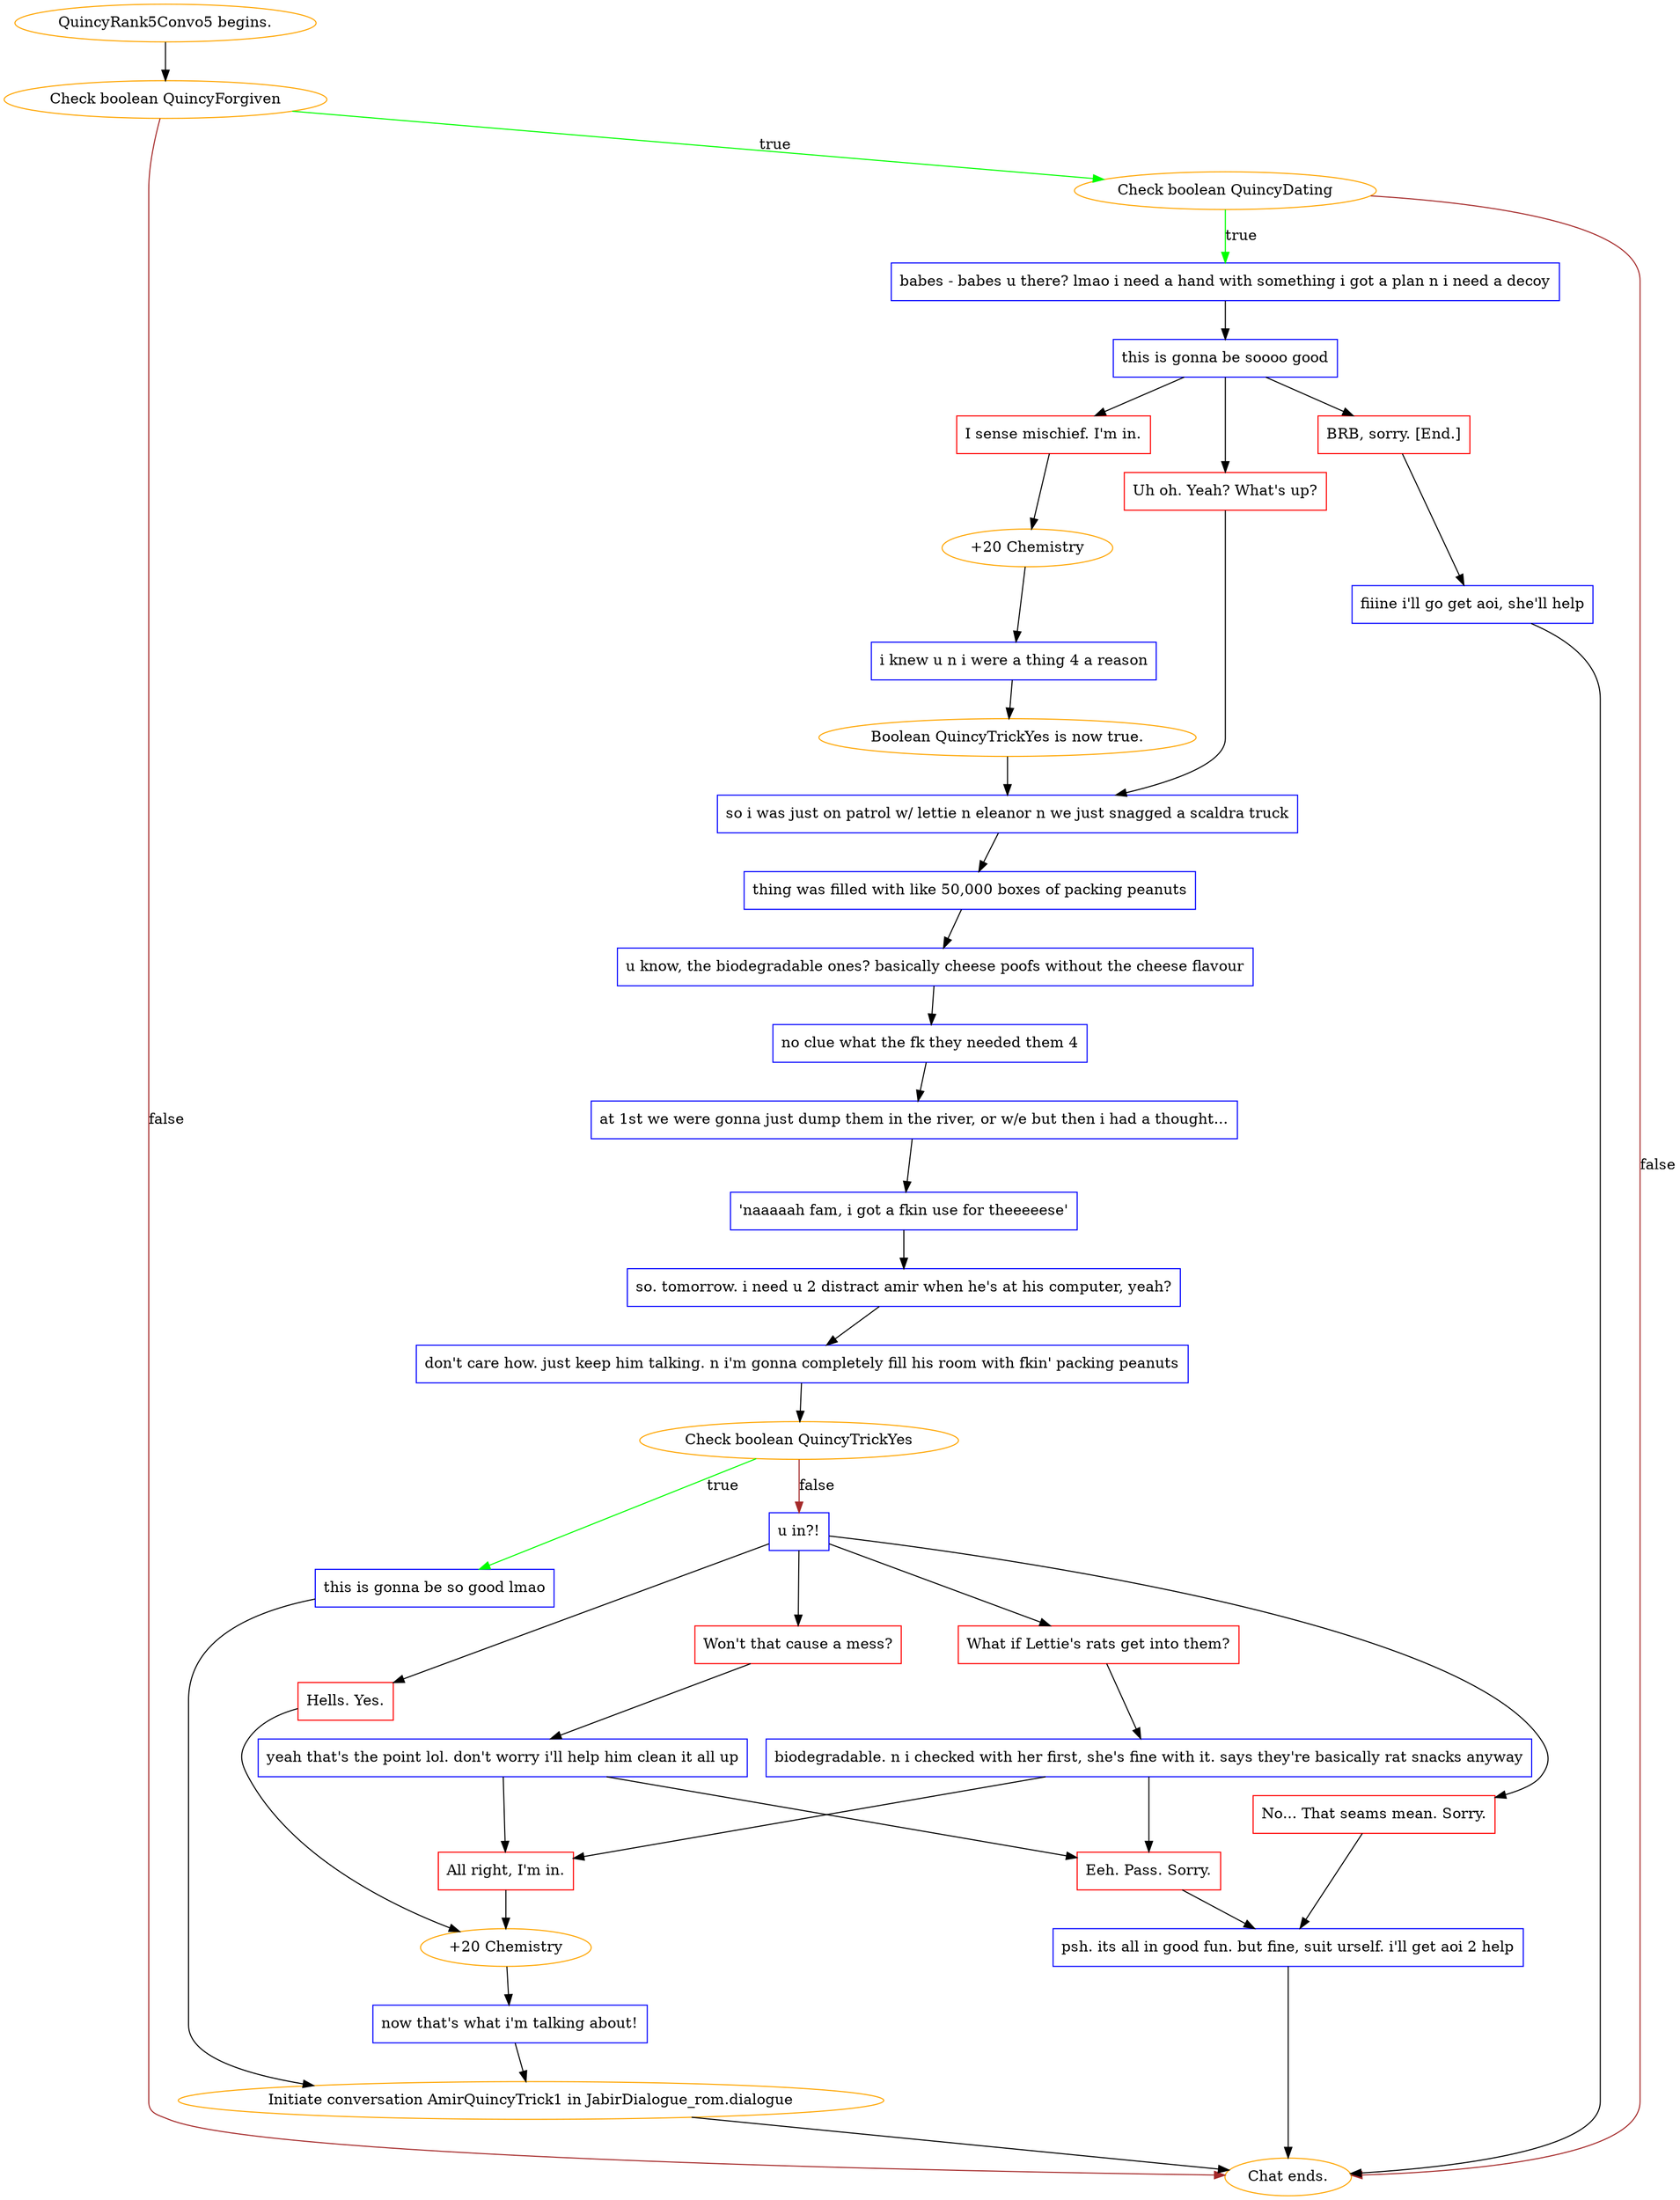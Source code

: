 digraph {
	"QuincyRank5Convo5 begins." [color=orange];
		"QuincyRank5Convo5 begins." -> 3411;
	3411 [label="Check boolean QuincyForgiven",color=orange];
		3411 -> 3412 [label=true,color=green];
		3411 -> "Chat ends." [label=false,color=brown];
	3412 [label="Check boolean QuincyDating",color=orange];
		3412 -> 3415 [label=true,color=green];
		3412 -> "Chat ends." [label=false,color=brown];
	"Chat ends." [color=orange];
	3415 [label="babes - babes u there? lmao i need a hand with something i got a plan n i need a decoy",shape=box,color=blue];
		3415 -> 3416;
	3416 [label="this is gonna be soooo good",shape=box,color=blue];
		3416 -> 3417;
		3416 -> 3418;
		3416 -> 3419;
	3417 [label="I sense mischief. I'm in.",shape=box,color=red];
		3417 -> 3420;
	3418 [label="Uh oh. Yeah? What's up?",shape=box,color=red];
		3418 -> 3425;
	3419 [label="BRB, sorry. [End.]",shape=box,color=red];
		3419 -> 3423;
	3420 [label="+20 Chemistry",color=orange];
		3420 -> 3421;
	3425 [label="so i was just on patrol w/ lettie n eleanor n we just snagged a scaldra truck",shape=box,color=blue];
		3425 -> 3426;
	3423 [label="fiiine i'll go get aoi, she'll help",shape=box,color=blue];
		3423 -> "Chat ends.";
	3421 [label="i knew u n i were a thing 4 a reason",shape=box,color=blue];
		3421 -> "/EE/Types/Engine/SetBooleanDialogueNode:QuincyTrickYes:3425";
	3426 [label="thing was filled with like 50,000 boxes of packing peanuts",shape=box,color=blue];
		3426 -> 3427;
	"/EE/Types/Engine/SetBooleanDialogueNode:QuincyTrickYes:3425" [label="Boolean QuincyTrickYes is now true.",color=orange];
		"/EE/Types/Engine/SetBooleanDialogueNode:QuincyTrickYes:3425" -> 3425;
	3427 [label="u know, the biodegradable ones? basically cheese poofs without the cheese flavour",shape=box,color=blue];
		3427 -> 3430;
	3430 [label="no clue what the fk they needed them 4",shape=box,color=blue];
		3430 -> 3429;
	3429 [label="at 1st we were gonna just dump them in the river, or w/e but then i had a thought...",shape=box,color=blue];
		3429 -> 3428;
	3428 [label="'naaaaah fam, i got a fkin use for theeeeese'",shape=box,color=blue];
		3428 -> 3432;
	3432 [label="so. tomorrow. i need u 2 distract amir when he's at his computer, yeah?",shape=box,color=blue];
		3432 -> 3431;
	3431 [label="don't care how. just keep him talking. n i'm gonna completely fill his room with fkin' packing peanuts",shape=box,color=blue];
		3431 -> 3433;
	3433 [label="Check boolean QuincyTrickYes",color=orange];
		3433 -> 3434 [label=true,color=green];
		3433 -> 3436 [label=false,color=brown];
	3434 [label="this is gonna be so good lmao",shape=box,color=blue];
		3434 -> 3448;
	3436 [label="u in?!",shape=box,color=blue];
		3436 -> 3437;
		3436 -> 3438;
		3436 -> 3439;
		3436 -> 3440;
	3448 [label="Initiate conversation AmirQuincyTrick1 in JabirDialogue_rom.dialogue",color=orange];
		3448 -> "Chat ends.";
	3437 [label="Hells. Yes.",shape=box,color=red];
		3437 -> 3446;
	3438 [label="Won't that cause a mess?",shape=box,color=red];
		3438 -> 3441;
	3439 [label="What if Lettie's rats get into them?",shape=box,color=red];
		3439 -> 3442;
	3440 [label="No... That seams mean. Sorry.",shape=box,color=red];
		3440 -> 3445;
	3446 [label="+20 Chemistry",color=orange];
		3446 -> 3447;
	3441 [label="yeah that's the point lol. don't worry i'll help him clean it all up",shape=box,color=blue];
		3441 -> 3443;
		3441 -> 3444;
	3442 [label="biodegradable. n i checked with her first, she's fine with it. says they're basically rat snacks anyway",shape=box,color=blue];
		3442 -> 3443;
		3442 -> 3444;
	3445 [label="psh. its all in good fun. but fine, suit urself. i'll get aoi 2 help",shape=box,color=blue];
		3445 -> "Chat ends.";
	3447 [label="now that's what i'm talking about!",shape=box,color=blue];
		3447 -> 3448;
	3443 [label="All right, I'm in.",shape=box,color=red];
		3443 -> 3446;
	3444 [label="Eeh. Pass. Sorry.",shape=box,color=red];
		3444 -> 3445;
}